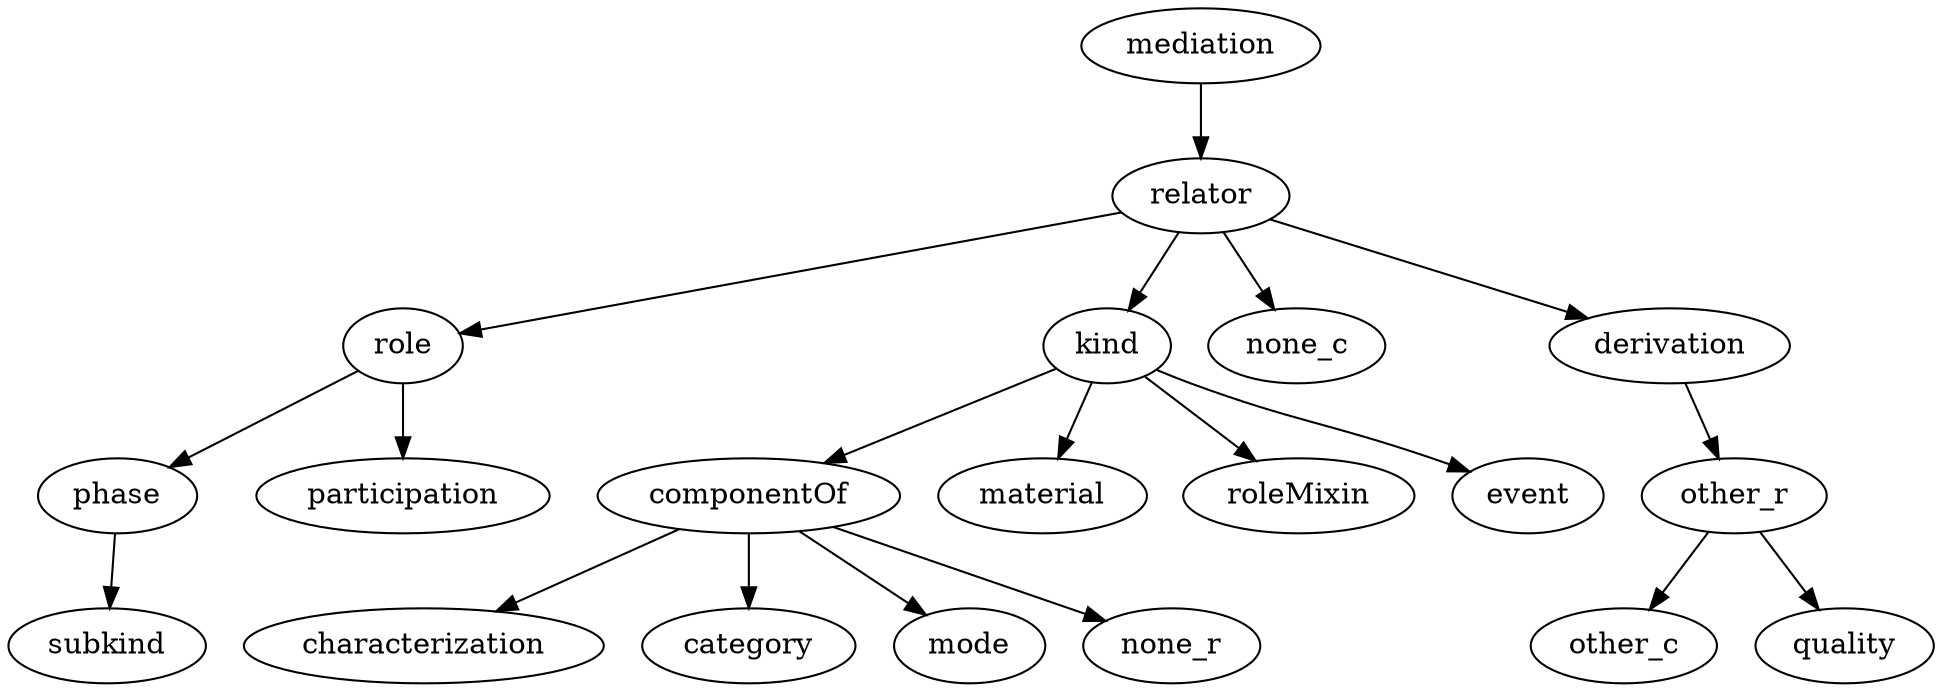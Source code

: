 strict digraph  {
mediation;
relator;
role;
kind;
none_c;
derivation;
phase;
participation;
subkind;
componentOf;
material;
roleMixin;
event;
characterization;
category;
mode;
none_r;
other_r;
other_c;
quality;
mediation -> relator;
relator -> role;
relator -> kind;
relator -> none_c;
relator -> derivation;
role -> phase;
role -> participation;
kind -> componentOf;
kind -> material;
kind -> roleMixin;
kind -> event;
derivation -> other_r;
phase -> subkind;
componentOf -> characterization;
componentOf -> category;
componentOf -> mode;
componentOf -> none_r;
other_r -> other_c;
other_r -> quality;
}
